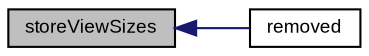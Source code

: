 digraph "storeViewSizes"
{
  bgcolor="transparent";
  edge [fontname="Arial",fontsize="9",labelfontname="Arial",labelfontsize="9"];
  node [fontname="Arial",fontsize="9",shape=record];
  rankdir="LR";
  Node1 [label="storeViewSizes",height=0.2,width=0.4,color="black", fillcolor="grey75", style="filled" fontcolor="black"];
  Node1 -> Node2 [dir="back",color="midnightblue",fontsize="9",style="solid",fontname="Arial"];
  Node2 [label="removed",height=0.2,width=0.4,color="black",URL="$class_v_s_t_g_u_i_1_1_c_split_view.html#a49265b3f3a104df683a4fb5867d09555",tooltip="view is removed from parent view "];
}
